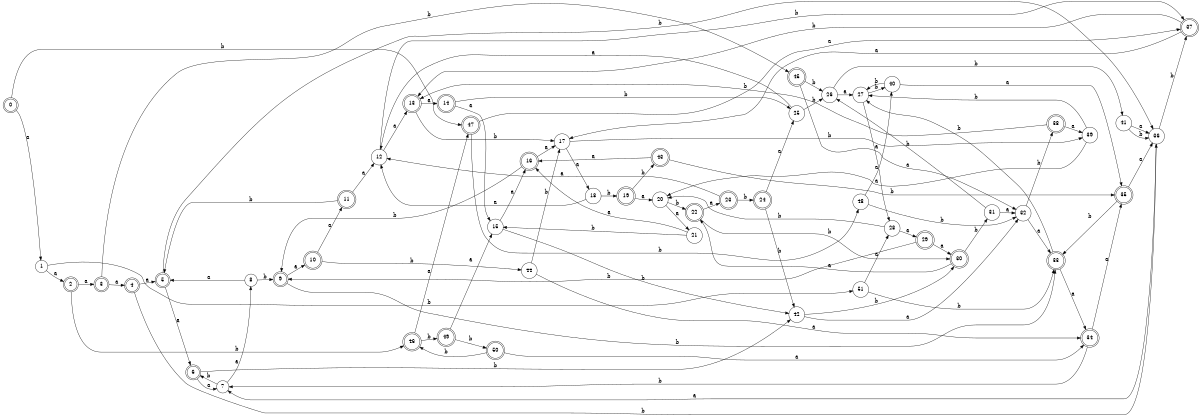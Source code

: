 digraph n42_7 {
__start0 [label="" shape="none"];

rankdir=LR;
size="8,5";

s0 [style="rounded,filled", color="black", fillcolor="white" shape="doublecircle", label="0"];
s1 [style="filled", color="black", fillcolor="white" shape="circle", label="1"];
s2 [style="rounded,filled", color="black", fillcolor="white" shape="doublecircle", label="2"];
s3 [style="rounded,filled", color="black", fillcolor="white" shape="doublecircle", label="3"];
s4 [style="rounded,filled", color="black", fillcolor="white" shape="doublecircle", label="4"];
s5 [style="rounded,filled", color="black", fillcolor="white" shape="doublecircle", label="5"];
s6 [style="rounded,filled", color="black", fillcolor="white" shape="doublecircle", label="6"];
s7 [style="filled", color="black", fillcolor="white" shape="circle", label="7"];
s8 [style="filled", color="black", fillcolor="white" shape="circle", label="8"];
s9 [style="rounded,filled", color="black", fillcolor="white" shape="doublecircle", label="9"];
s10 [style="rounded,filled", color="black", fillcolor="white" shape="doublecircle", label="10"];
s11 [style="rounded,filled", color="black", fillcolor="white" shape="doublecircle", label="11"];
s12 [style="filled", color="black", fillcolor="white" shape="circle", label="12"];
s13 [style="rounded,filled", color="black", fillcolor="white" shape="doublecircle", label="13"];
s14 [style="rounded,filled", color="black", fillcolor="white" shape="doublecircle", label="14"];
s15 [style="filled", color="black", fillcolor="white" shape="circle", label="15"];
s16 [style="rounded,filled", color="black", fillcolor="white" shape="doublecircle", label="16"];
s17 [style="filled", color="black", fillcolor="white" shape="circle", label="17"];
s18 [style="filled", color="black", fillcolor="white" shape="circle", label="18"];
s19 [style="rounded,filled", color="black", fillcolor="white" shape="doublecircle", label="19"];
s20 [style="filled", color="black", fillcolor="white" shape="circle", label="20"];
s21 [style="filled", color="black", fillcolor="white" shape="circle", label="21"];
s22 [style="rounded,filled", color="black", fillcolor="white" shape="doublecircle", label="22"];
s23 [style="rounded,filled", color="black", fillcolor="white" shape="doublecircle", label="23"];
s24 [style="rounded,filled", color="black", fillcolor="white" shape="doublecircle", label="24"];
s25 [style="filled", color="black", fillcolor="white" shape="circle", label="25"];
s26 [style="filled", color="black", fillcolor="white" shape="circle", label="26"];
s27 [style="filled", color="black", fillcolor="white" shape="circle", label="27"];
s28 [style="filled", color="black", fillcolor="white" shape="circle", label="28"];
s29 [style="rounded,filled", color="black", fillcolor="white" shape="doublecircle", label="29"];
s30 [style="rounded,filled", color="black", fillcolor="white" shape="doublecircle", label="30"];
s31 [style="filled", color="black", fillcolor="white" shape="circle", label="31"];
s32 [style="filled", color="black", fillcolor="white" shape="circle", label="32"];
s33 [style="rounded,filled", color="black", fillcolor="white" shape="doublecircle", label="33"];
s34 [style="rounded,filled", color="black", fillcolor="white" shape="doublecircle", label="34"];
s35 [style="rounded,filled", color="black", fillcolor="white" shape="doublecircle", label="35"];
s36 [style="filled", color="black", fillcolor="white" shape="circle", label="36"];
s37 [style="rounded,filled", color="black", fillcolor="white" shape="doublecircle", label="37"];
s38 [style="rounded,filled", color="black", fillcolor="white" shape="doublecircle", label="38"];
s39 [style="filled", color="black", fillcolor="white" shape="circle", label="39"];
s40 [style="filled", color="black", fillcolor="white" shape="circle", label="40"];
s41 [style="filled", color="black", fillcolor="white" shape="circle", label="41"];
s42 [style="filled", color="black", fillcolor="white" shape="circle", label="42"];
s43 [style="rounded,filled", color="black", fillcolor="white" shape="doublecircle", label="43"];
s44 [style="filled", color="black", fillcolor="white" shape="circle", label="44"];
s45 [style="rounded,filled", color="black", fillcolor="white" shape="doublecircle", label="45"];
s46 [style="rounded,filled", color="black", fillcolor="white" shape="doublecircle", label="46"];
s47 [style="rounded,filled", color="black", fillcolor="white" shape="doublecircle", label="47"];
s48 [style="filled", color="black", fillcolor="white" shape="circle", label="48"];
s49 [style="rounded,filled", color="black", fillcolor="white" shape="doublecircle", label="49"];
s50 [style="rounded,filled", color="black", fillcolor="white" shape="doublecircle", label="50"];
s51 [style="filled", color="black", fillcolor="white" shape="circle", label="51"];
s0 -> s1 [label="a"];
s0 -> s47 [label="b"];
s1 -> s2 [label="a"];
s1 -> s51 [label="b"];
s2 -> s3 [label="a"];
s2 -> s46 [label="b"];
s3 -> s4 [label="a"];
s3 -> s45 [label="b"];
s4 -> s5 [label="a"];
s4 -> s36 [label="b"];
s5 -> s6 [label="a"];
s5 -> s36 [label="b"];
s6 -> s7 [label="a"];
s6 -> s42 [label="b"];
s7 -> s8 [label="a"];
s7 -> s6 [label="b"];
s8 -> s5 [label="a"];
s8 -> s9 [label="b"];
s9 -> s10 [label="a"];
s9 -> s33 [label="b"];
s10 -> s11 [label="a"];
s10 -> s44 [label="b"];
s11 -> s12 [label="a"];
s11 -> s5 [label="b"];
s12 -> s13 [label="a"];
s12 -> s37 [label="b"];
s13 -> s14 [label="a"];
s13 -> s17 [label="b"];
s14 -> s15 [label="a"];
s14 -> s25 [label="b"];
s15 -> s16 [label="a"];
s15 -> s42 [label="b"];
s16 -> s17 [label="a"];
s16 -> s9 [label="b"];
s17 -> s18 [label="a"];
s17 -> s39 [label="b"];
s18 -> s12 [label="a"];
s18 -> s19 [label="b"];
s19 -> s20 [label="a"];
s19 -> s43 [label="b"];
s20 -> s21 [label="a"];
s20 -> s22 [label="b"];
s21 -> s16 [label="a"];
s21 -> s15 [label="b"];
s22 -> s23 [label="a"];
s22 -> s30 [label="b"];
s23 -> s12 [label="a"];
s23 -> s24 [label="b"];
s24 -> s25 [label="a"];
s24 -> s42 [label="b"];
s25 -> s12 [label="a"];
s25 -> s26 [label="b"];
s26 -> s27 [label="a"];
s26 -> s41 [label="b"];
s27 -> s28 [label="a"];
s27 -> s40 [label="b"];
s28 -> s29 [label="a"];
s28 -> s20 [label="b"];
s29 -> s30 [label="a"];
s29 -> s9 [label="b"];
s30 -> s22 [label="a"];
s30 -> s31 [label="b"];
s31 -> s32 [label="a"];
s31 -> s26 [label="b"];
s32 -> s33 [label="a"];
s32 -> s38 [label="b"];
s33 -> s34 [label="a"];
s33 -> s27 [label="b"];
s34 -> s35 [label="a"];
s34 -> s7 [label="b"];
s35 -> s36 [label="a"];
s35 -> s33 [label="b"];
s36 -> s7 [label="a"];
s36 -> s37 [label="b"];
s37 -> s17 [label="a"];
s37 -> s13 [label="b"];
s38 -> s39 [label="a"];
s38 -> s13 [label="b"];
s39 -> s20 [label="a"];
s39 -> s27 [label="b"];
s40 -> s35 [label="a"];
s40 -> s27 [label="b"];
s41 -> s36 [label="a"];
s41 -> s36 [label="b"];
s42 -> s32 [label="a"];
s42 -> s30 [label="b"];
s43 -> s16 [label="a"];
s43 -> s35 [label="b"];
s44 -> s34 [label="a"];
s44 -> s17 [label="b"];
s45 -> s32 [label="a"];
s45 -> s26 [label="b"];
s46 -> s47 [label="a"];
s46 -> s49 [label="b"];
s47 -> s37 [label="a"];
s47 -> s48 [label="b"];
s48 -> s40 [label="a"];
s48 -> s32 [label="b"];
s49 -> s15 [label="a"];
s49 -> s50 [label="b"];
s50 -> s34 [label="a"];
s50 -> s46 [label="b"];
s51 -> s28 [label="a"];
s51 -> s33 [label="b"];

}